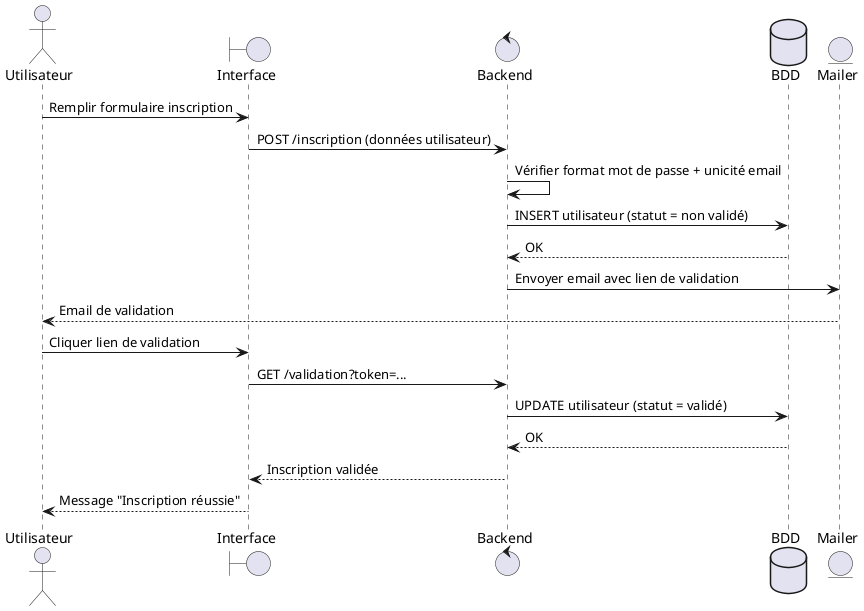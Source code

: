 @startuml
actor Utilisateur
boundary Interface as React
control Backend as SpringAPI
database BDD
entity Mailer

Utilisateur -> React : Remplir formulaire inscription
React -> SpringAPI : POST /inscription (données utilisateur)
SpringAPI -> SpringAPI : Vérifier format mot de passe + unicité email
SpringAPI -> BDD : INSERT utilisateur (statut = non validé)
BDD --> SpringAPI : OK
SpringAPI -> Mailer : Envoyer email avec lien de validation
Mailer --> Utilisateur : Email de validation

Utilisateur -> React : Cliquer lien de validation
React -> SpringAPI : GET /validation?token=...
SpringAPI -> BDD : UPDATE utilisateur (statut = validé)
BDD --> SpringAPI : OK
SpringAPI --> React : Inscription validée
React --> Utilisateur : Message "Inscription réussie"
@enduml
